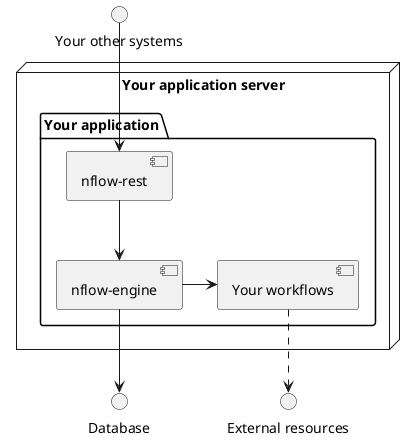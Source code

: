@startuml 

node "Your application server" {
  package "Your application" {
    component [nflow-engine] as nflowEngine
    component [nflow-rest] as nflowRest
    component [Your workflows] as yourWorkflows
  }
}
 
interface "Your other systems" as yourOtherSystems
interface "External resources" as externalResources
yourOtherSystems --> nflowRest
nflowRest --> nflowEngine
nflowEngine --> Database
nflowEngine -> yourWorkflows
yourWorkflows ..> externalResources
 
@enduml


